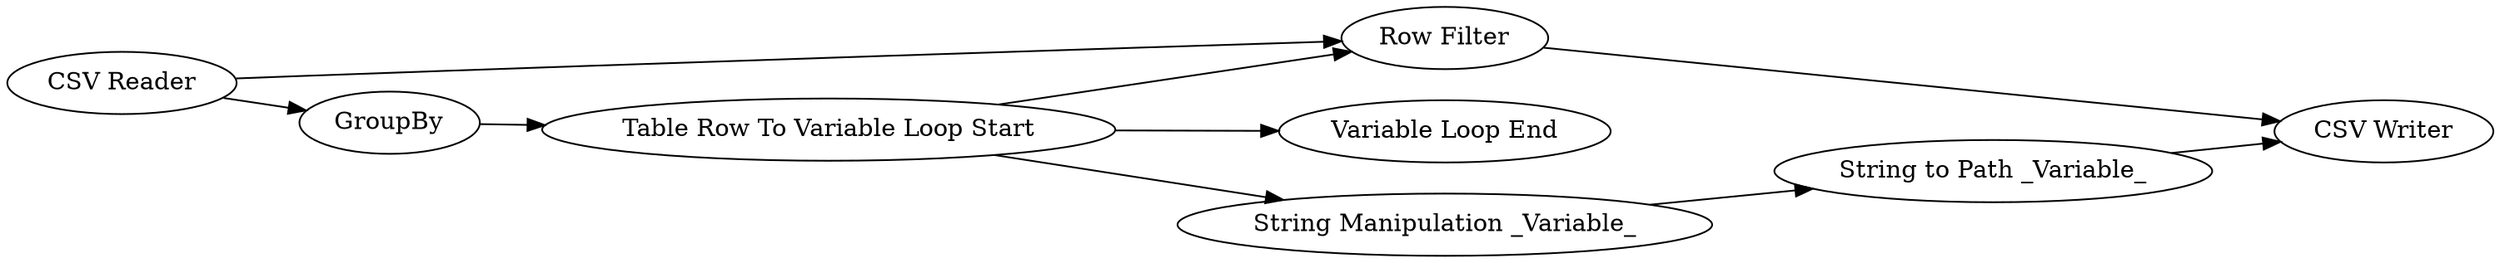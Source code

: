 digraph {
	"2616845666942116678_6" [label="CSV Writer"]
	"2616845666942116678_8" [label="String to Path _Variable_"]
	"2616845666942116678_9" [label="Variable Loop End"]
	"2616845666942116678_5" [label="Row Filter"]
	"2616845666942116678_2" [label=GroupBy]
	"2616845666942116678_1" [label="CSV Reader"]
	"2616845666942116678_7" [label="String Manipulation _Variable_"]
	"2616845666942116678_4" [label="Table Row To Variable Loop Start"]
	"2616845666942116678_4" -> "2616845666942116678_7"
	"2616845666942116678_1" -> "2616845666942116678_2"
	"2616845666942116678_1" -> "2616845666942116678_5"
	"2616845666942116678_4" -> "2616845666942116678_5"
	"2616845666942116678_2" -> "2616845666942116678_4"
	"2616845666942116678_5" -> "2616845666942116678_6"
	"2616845666942116678_4" -> "2616845666942116678_9"
	"2616845666942116678_8" -> "2616845666942116678_6"
	"2616845666942116678_7" -> "2616845666942116678_8"
	rankdir=LR
}

